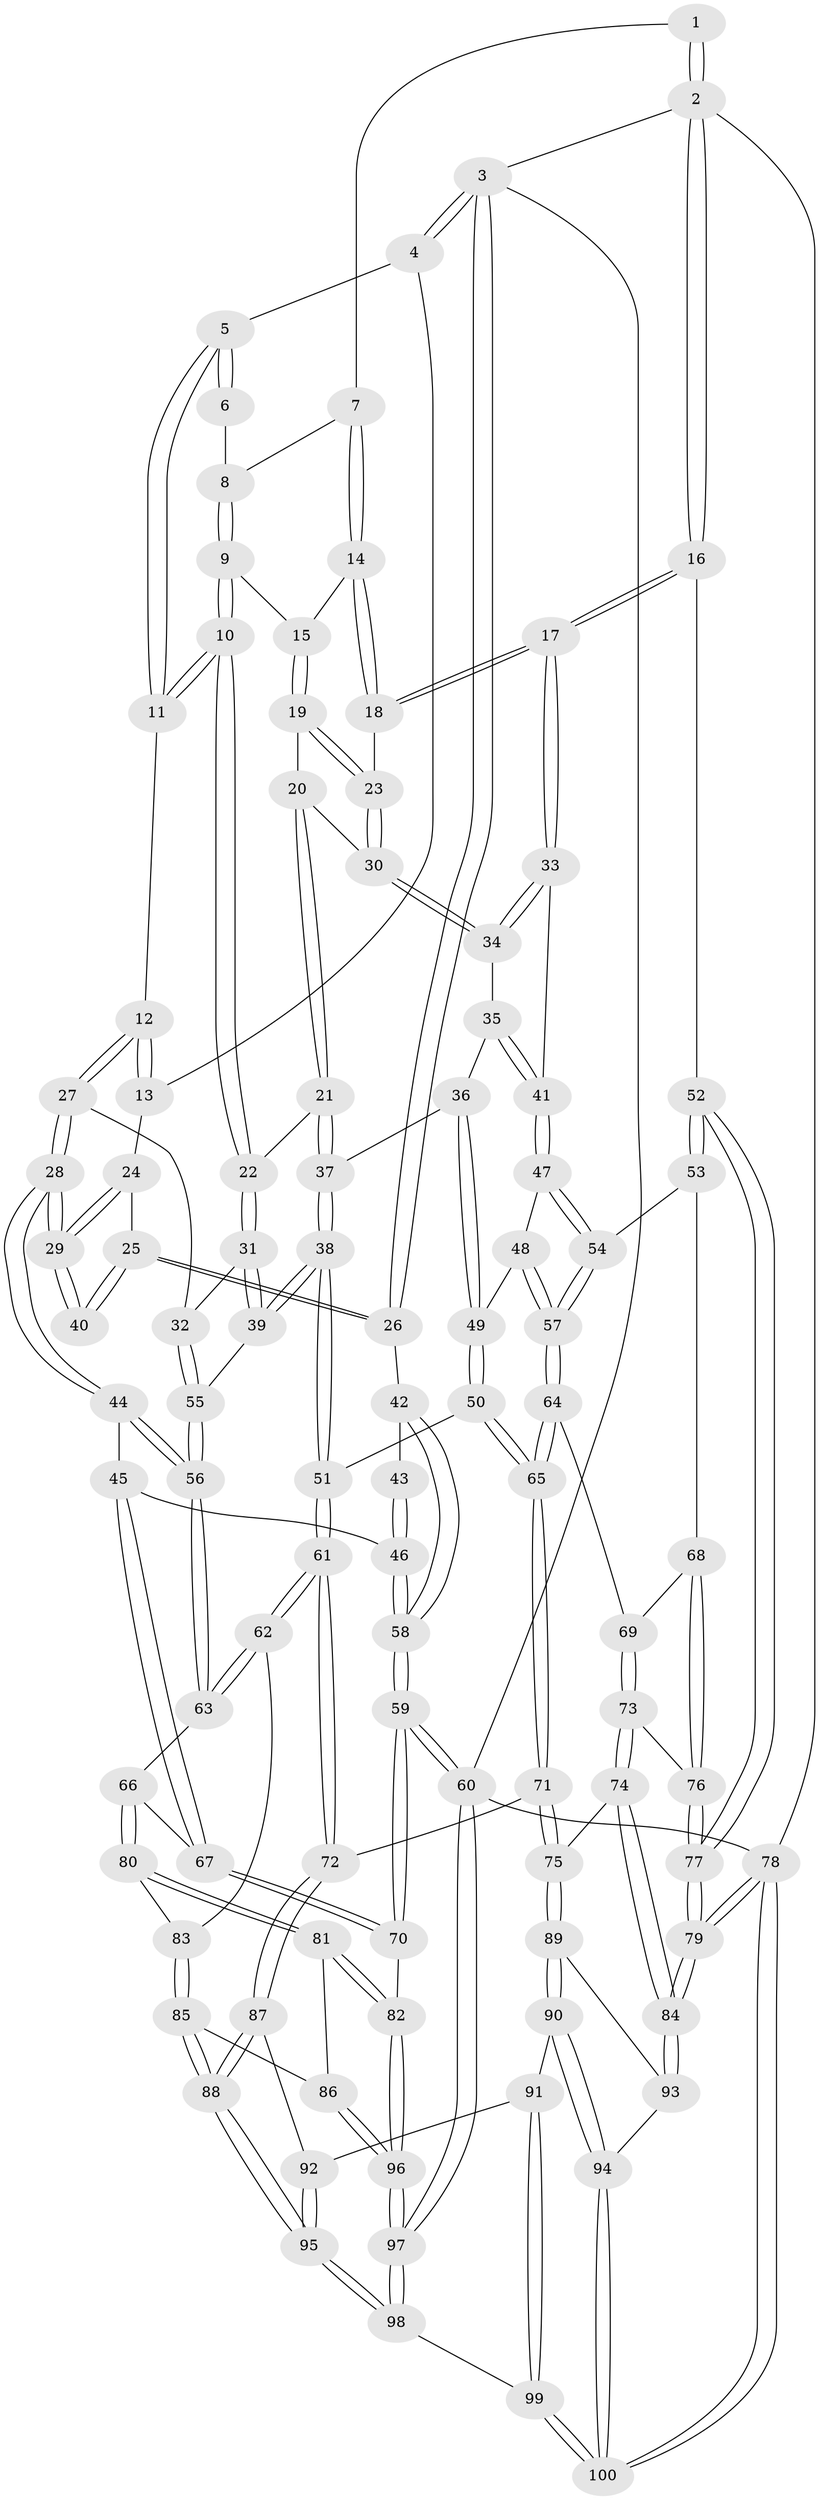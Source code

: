 // Generated by graph-tools (version 1.1) at 2025/17/03/09/25 04:17:17]
// undirected, 100 vertices, 247 edges
graph export_dot {
graph [start="1"]
  node [color=gray90,style=filled];
  1 [pos="+0.9739527800091593+0"];
  2 [pos="+1+0"];
  3 [pos="+0+0"];
  4 [pos="+0.0417792724799797+0"];
  5 [pos="+0.4857142605625194+0"];
  6 [pos="+0.5886933129992226+0"];
  7 [pos="+0.8669558760925329+0.02739911386686862"];
  8 [pos="+0.7170019557784238+0.04280451415533213"];
  9 [pos="+0.6965168343753406+0.12169082940722953"];
  10 [pos="+0.5033696102170813+0.14729702640714024"];
  11 [pos="+0.47832718877442415+0.11282948900414627"];
  12 [pos="+0.3249295847158408+0.15636287280499964"];
  13 [pos="+0.25244440989805955+0.13915292266388846"];
  14 [pos="+0.8686176749186001+0.0656959195284672"];
  15 [pos="+0.7037094681960937+0.12596818220718875"];
  16 [pos="+1+0.31663702701363244"];
  17 [pos="+1+0.2777409012320299"];
  18 [pos="+0.9063351378703729+0.1810305983972955"];
  19 [pos="+0.7081210267889443+0.1319695694323559"];
  20 [pos="+0.7169477887515902+0.23641232751735072"];
  21 [pos="+0.5465507517473742+0.25528975789366537"];
  22 [pos="+0.5171655120228804+0.20995651338315735"];
  23 [pos="+0.8313921041475261+0.20232175868184346"];
  24 [pos="+0.19350040048568556+0.17497149193133452"];
  25 [pos="+0+0.13332899766473547"];
  26 [pos="+0+0.06066822451888926"];
  27 [pos="+0.28046015381582107+0.36834729086191165"];
  28 [pos="+0.23774117623310329+0.3934905516228249"];
  29 [pos="+0.1858443519939331+0.34853909441152575"];
  30 [pos="+0.7615776294099651+0.26207461221096334"];
  31 [pos="+0.36675884805951514+0.34427366186184016"];
  32 [pos="+0.2944286829340136+0.36763710968525154"];
  33 [pos="+0.8966694515966339+0.3475698820211677"];
  34 [pos="+0.758888526143508+0.2921780568802487"];
  35 [pos="+0.7325524218831639+0.34229046039766114"];
  36 [pos="+0.6721397255697863+0.36901138384765525"];
  37 [pos="+0.5730124346404422+0.34049740429804637"];
  38 [pos="+0.5251293936581675+0.4404425350438322"];
  39 [pos="+0.5074475608272254+0.4430239828426458"];
  40 [pos="+0.16158354472325143+0.34305083440599454"];
  41 [pos="+0.8255833883674074+0.4091548622571791"];
  42 [pos="+0+0.19640536237092993"];
  43 [pos="+0.07279636335859464+0.38592518242641594"];
  44 [pos="+0.23005876078372425+0.45510118679450245"];
  45 [pos="+0.2034008591563048+0.48766686688008565"];
  46 [pos="+0.0094108074703816+0.5163092323098691"];
  47 [pos="+0.822673881123578+0.425435815219805"];
  48 [pos="+0.8115234311847593+0.44052384209326595"];
  49 [pos="+0.7167938199783894+0.4835042137724785"];
  50 [pos="+0.6949004991974709+0.5543690873793089"];
  51 [pos="+0.5766456928687388+0.5447422349630049"];
  52 [pos="+1+0.4278977763326284"];
  53 [pos="+0.9612200106350915+0.5250199698683689"];
  54 [pos="+0.9568525410701171+0.5256392735178472"];
  55 [pos="+0.443932157092525+0.47164546345501357"];
  56 [pos="+0.374348316187241+0.549147672774499"];
  57 [pos="+0.8428795012697207+0.5786237833707445"];
  58 [pos="+0+0.5887182850567624"];
  59 [pos="+0+0.6953703999774181"];
  60 [pos="+0+1"];
  61 [pos="+0.4883804929170794+0.6881715879026491"];
  62 [pos="+0.47638976187468685+0.6866595079930075"];
  63 [pos="+0.3907142280036729+0.623751231477002"];
  64 [pos="+0.8424660680210485+0.5790412375940441"];
  65 [pos="+0.7501016902618877+0.6196300258974285"];
  66 [pos="+0.2548572307321206+0.6712808421878639"];
  67 [pos="+0.20263479718997288+0.6255483353237186"];
  68 [pos="+0.9408969504043407+0.6596574481106412"];
  69 [pos="+0.873395417508761+0.6212608801215311"];
  70 [pos="+0+0.7259710172439435"];
  71 [pos="+0.7359718311686169+0.7593022011374437"];
  72 [pos="+0.5738428386560174+0.7815770085677789"];
  73 [pos="+0.9003937339541616+0.7272743763214964"];
  74 [pos="+0.8674534251567555+0.7546841598717551"];
  75 [pos="+0.755480802032978+0.7761956312625545"];
  76 [pos="+0.9549185970791407+0.7029944362919368"];
  77 [pos="+1+0.7442009110697447"];
  78 [pos="+1+1"];
  79 [pos="+1+1"];
  80 [pos="+0.253882187810341+0.7209249030784091"];
  81 [pos="+0.23261838096101806+0.8172463539692463"];
  82 [pos="+0.11722615317909758+0.838702830558064"];
  83 [pos="+0.4076942153543205+0.7494299239178567"];
  84 [pos="+1+1"];
  85 [pos="+0.32591022265953895+0.8645670252511384"];
  86 [pos="+0.296571485175368+0.8592236611333405"];
  87 [pos="+0.5603603373227507+0.8217828372416055"];
  88 [pos="+0.3850802407091686+0.9202332247472649"];
  89 [pos="+0.7636888167690853+0.8064795436161319"];
  90 [pos="+0.6794269542809261+0.9356543439380044"];
  91 [pos="+0.6049839231694332+0.9457664054534209"];
  92 [pos="+0.5699120366280244+0.8742379947236797"];
  93 [pos="+0.7668594831580339+0.8122121635149134"];
  94 [pos="+0.7956497820257517+1"];
  95 [pos="+0.415634525189589+1"];
  96 [pos="+0.11779092814300651+1"];
  97 [pos="+0.09392338452079918+1"];
  98 [pos="+0.4206177288599528+1"];
  99 [pos="+0.5856609068361464+1"];
  100 [pos="+0.8595630310920501+1"];
  1 -- 2;
  1 -- 2;
  1 -- 7;
  2 -- 3;
  2 -- 16;
  2 -- 16;
  2 -- 78;
  3 -- 4;
  3 -- 4;
  3 -- 26;
  3 -- 26;
  3 -- 60;
  4 -- 5;
  4 -- 13;
  5 -- 6;
  5 -- 6;
  5 -- 11;
  5 -- 11;
  6 -- 8;
  7 -- 8;
  7 -- 14;
  7 -- 14;
  8 -- 9;
  8 -- 9;
  9 -- 10;
  9 -- 10;
  9 -- 15;
  10 -- 11;
  10 -- 11;
  10 -- 22;
  10 -- 22;
  11 -- 12;
  12 -- 13;
  12 -- 13;
  12 -- 27;
  12 -- 27;
  13 -- 24;
  14 -- 15;
  14 -- 18;
  14 -- 18;
  15 -- 19;
  15 -- 19;
  16 -- 17;
  16 -- 17;
  16 -- 52;
  17 -- 18;
  17 -- 18;
  17 -- 33;
  17 -- 33;
  18 -- 23;
  19 -- 20;
  19 -- 23;
  19 -- 23;
  20 -- 21;
  20 -- 21;
  20 -- 30;
  21 -- 22;
  21 -- 37;
  21 -- 37;
  22 -- 31;
  22 -- 31;
  23 -- 30;
  23 -- 30;
  24 -- 25;
  24 -- 29;
  24 -- 29;
  25 -- 26;
  25 -- 26;
  25 -- 40;
  25 -- 40;
  26 -- 42;
  27 -- 28;
  27 -- 28;
  27 -- 32;
  28 -- 29;
  28 -- 29;
  28 -- 44;
  28 -- 44;
  29 -- 40;
  29 -- 40;
  30 -- 34;
  30 -- 34;
  31 -- 32;
  31 -- 39;
  31 -- 39;
  32 -- 55;
  32 -- 55;
  33 -- 34;
  33 -- 34;
  33 -- 41;
  34 -- 35;
  35 -- 36;
  35 -- 41;
  35 -- 41;
  36 -- 37;
  36 -- 49;
  36 -- 49;
  37 -- 38;
  37 -- 38;
  38 -- 39;
  38 -- 39;
  38 -- 51;
  38 -- 51;
  39 -- 55;
  41 -- 47;
  41 -- 47;
  42 -- 43;
  42 -- 58;
  42 -- 58;
  43 -- 46;
  43 -- 46;
  44 -- 45;
  44 -- 56;
  44 -- 56;
  45 -- 46;
  45 -- 67;
  45 -- 67;
  46 -- 58;
  46 -- 58;
  47 -- 48;
  47 -- 54;
  47 -- 54;
  48 -- 49;
  48 -- 57;
  48 -- 57;
  49 -- 50;
  49 -- 50;
  50 -- 51;
  50 -- 65;
  50 -- 65;
  51 -- 61;
  51 -- 61;
  52 -- 53;
  52 -- 53;
  52 -- 77;
  52 -- 77;
  53 -- 54;
  53 -- 68;
  54 -- 57;
  54 -- 57;
  55 -- 56;
  55 -- 56;
  56 -- 63;
  56 -- 63;
  57 -- 64;
  57 -- 64;
  58 -- 59;
  58 -- 59;
  59 -- 60;
  59 -- 60;
  59 -- 70;
  59 -- 70;
  60 -- 97;
  60 -- 97;
  60 -- 78;
  61 -- 62;
  61 -- 62;
  61 -- 72;
  61 -- 72;
  62 -- 63;
  62 -- 63;
  62 -- 83;
  63 -- 66;
  64 -- 65;
  64 -- 65;
  64 -- 69;
  65 -- 71;
  65 -- 71;
  66 -- 67;
  66 -- 80;
  66 -- 80;
  67 -- 70;
  67 -- 70;
  68 -- 69;
  68 -- 76;
  68 -- 76;
  69 -- 73;
  69 -- 73;
  70 -- 82;
  71 -- 72;
  71 -- 75;
  71 -- 75;
  72 -- 87;
  72 -- 87;
  73 -- 74;
  73 -- 74;
  73 -- 76;
  74 -- 75;
  74 -- 84;
  74 -- 84;
  75 -- 89;
  75 -- 89;
  76 -- 77;
  76 -- 77;
  77 -- 79;
  77 -- 79;
  78 -- 79;
  78 -- 79;
  78 -- 100;
  78 -- 100;
  79 -- 84;
  79 -- 84;
  80 -- 81;
  80 -- 81;
  80 -- 83;
  81 -- 82;
  81 -- 82;
  81 -- 86;
  82 -- 96;
  82 -- 96;
  83 -- 85;
  83 -- 85;
  84 -- 93;
  84 -- 93;
  85 -- 86;
  85 -- 88;
  85 -- 88;
  86 -- 96;
  86 -- 96;
  87 -- 88;
  87 -- 88;
  87 -- 92;
  88 -- 95;
  88 -- 95;
  89 -- 90;
  89 -- 90;
  89 -- 93;
  90 -- 91;
  90 -- 94;
  90 -- 94;
  91 -- 92;
  91 -- 99;
  91 -- 99;
  92 -- 95;
  92 -- 95;
  93 -- 94;
  94 -- 100;
  94 -- 100;
  95 -- 98;
  95 -- 98;
  96 -- 97;
  96 -- 97;
  97 -- 98;
  97 -- 98;
  98 -- 99;
  99 -- 100;
  99 -- 100;
}
